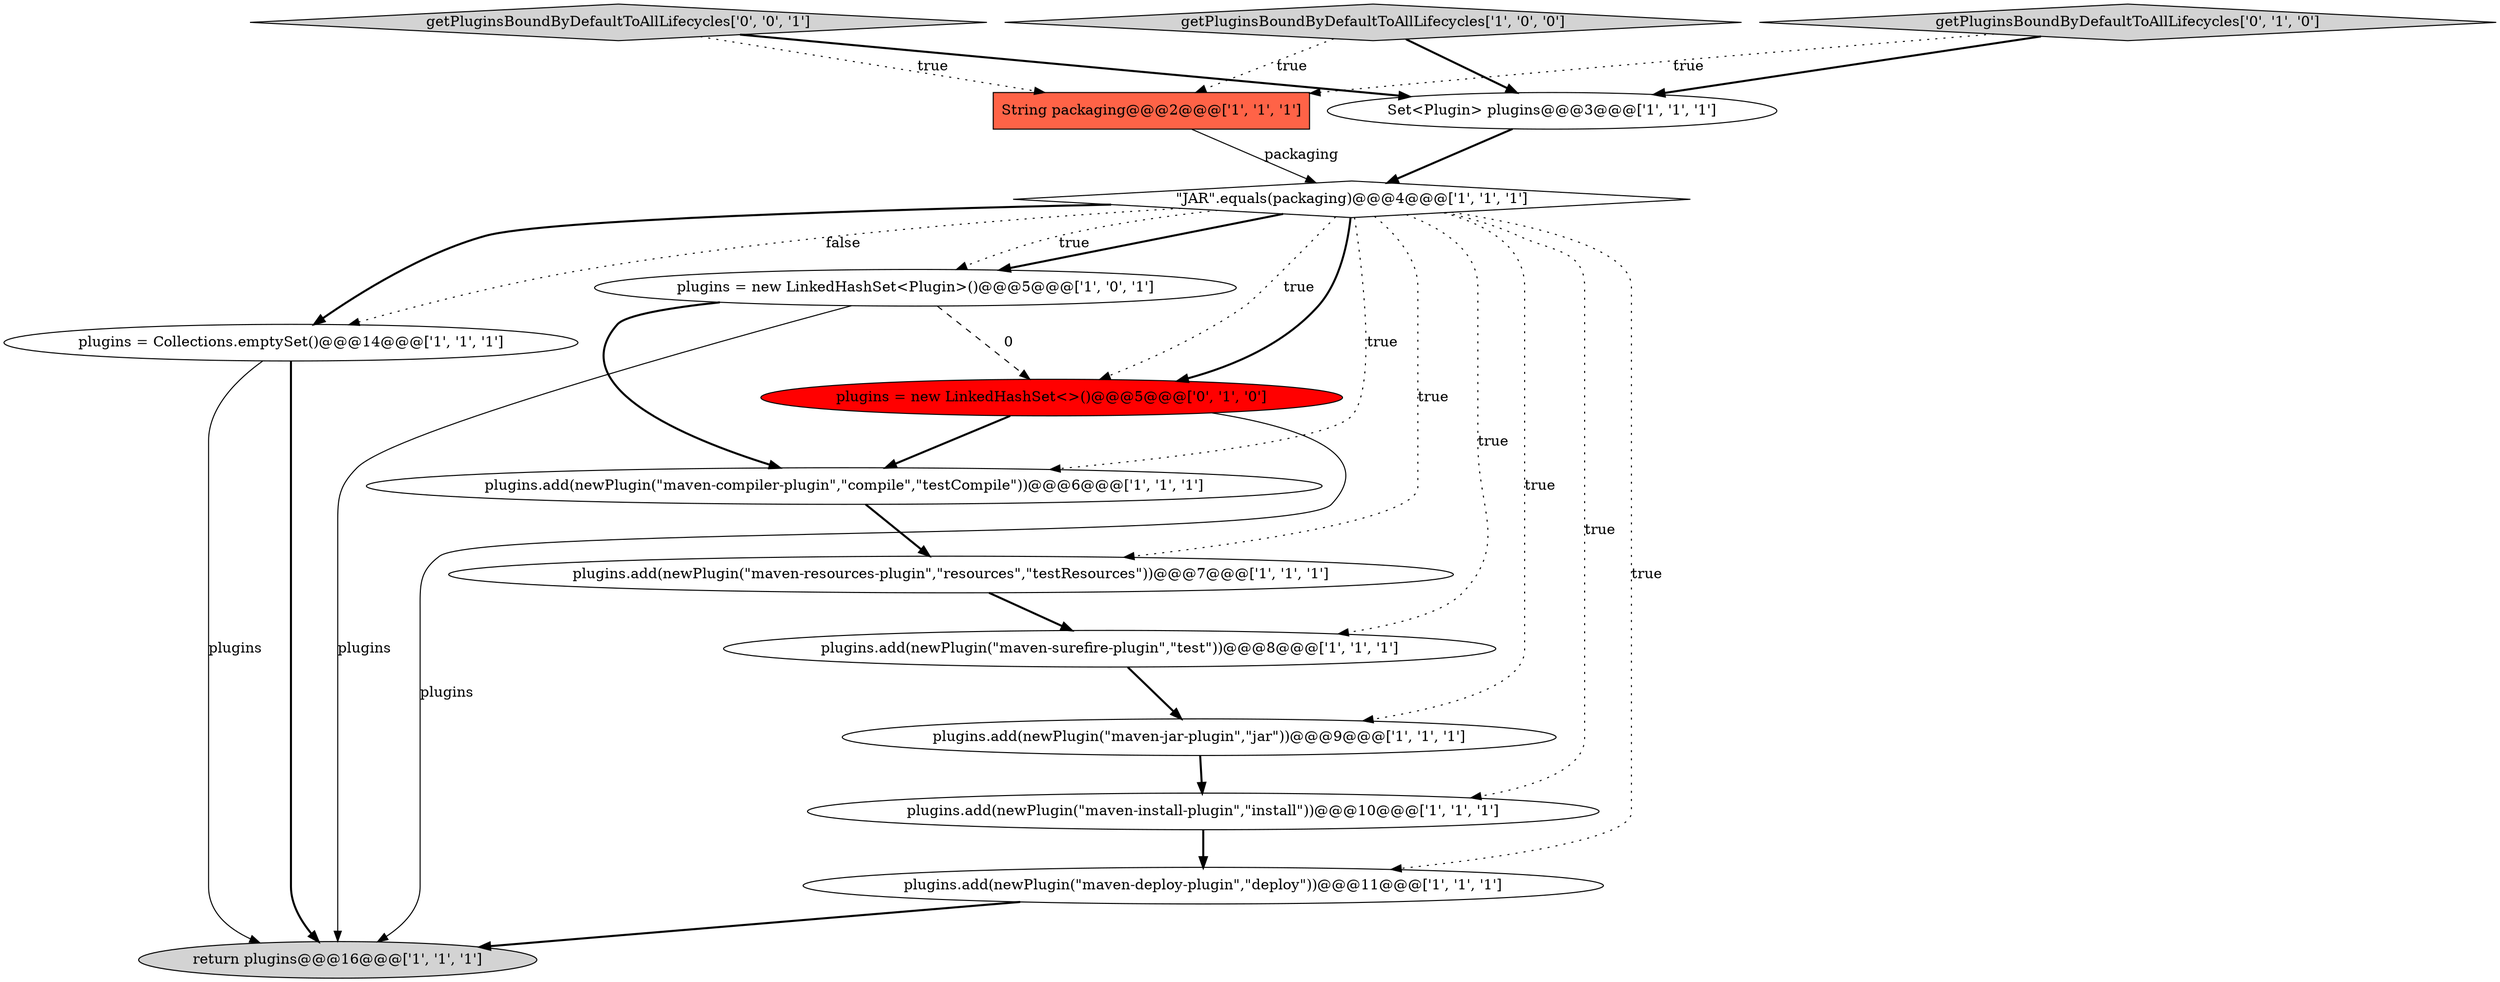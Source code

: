 digraph {
2 [style = filled, label = "plugins = Collections.emptySet()@@@14@@@['1', '1', '1']", fillcolor = white, shape = ellipse image = "AAA0AAABBB1BBB"];
12 [style = filled, label = "plugins.add(newPlugin(\"maven-deploy-plugin\",\"deploy\"))@@@11@@@['1', '1', '1']", fillcolor = white, shape = ellipse image = "AAA0AAABBB1BBB"];
13 [style = filled, label = "plugins = new LinkedHashSet<>()@@@5@@@['0', '1', '0']", fillcolor = red, shape = ellipse image = "AAA1AAABBB2BBB"];
0 [style = filled, label = "plugins = new LinkedHashSet<Plugin>()@@@5@@@['1', '0', '1']", fillcolor = white, shape = ellipse image = "AAA0AAABBB1BBB"];
15 [style = filled, label = "getPluginsBoundByDefaultToAllLifecycles['0', '0', '1']", fillcolor = lightgray, shape = diamond image = "AAA0AAABBB3BBB"];
1 [style = filled, label = "plugins.add(newPlugin(\"maven-surefire-plugin\",\"test\"))@@@8@@@['1', '1', '1']", fillcolor = white, shape = ellipse image = "AAA0AAABBB1BBB"];
4 [style = filled, label = "return plugins@@@16@@@['1', '1', '1']", fillcolor = lightgray, shape = ellipse image = "AAA0AAABBB1BBB"];
6 [style = filled, label = "Set<Plugin> plugins@@@3@@@['1', '1', '1']", fillcolor = white, shape = ellipse image = "AAA0AAABBB1BBB"];
3 [style = filled, label = "plugins.add(newPlugin(\"maven-compiler-plugin\",\"compile\",\"testCompile\"))@@@6@@@['1', '1', '1']", fillcolor = white, shape = ellipse image = "AAA0AAABBB1BBB"];
11 [style = filled, label = "plugins.add(newPlugin(\"maven-jar-plugin\",\"jar\"))@@@9@@@['1', '1', '1']", fillcolor = white, shape = ellipse image = "AAA0AAABBB1BBB"];
7 [style = filled, label = "plugins.add(newPlugin(\"maven-install-plugin\",\"install\"))@@@10@@@['1', '1', '1']", fillcolor = white, shape = ellipse image = "AAA0AAABBB1BBB"];
5 [style = filled, label = "plugins.add(newPlugin(\"maven-resources-plugin\",\"resources\",\"testResources\"))@@@7@@@['1', '1', '1']", fillcolor = white, shape = ellipse image = "AAA0AAABBB1BBB"];
10 [style = filled, label = "getPluginsBoundByDefaultToAllLifecycles['1', '0', '0']", fillcolor = lightgray, shape = diamond image = "AAA0AAABBB1BBB"];
9 [style = filled, label = "\"JAR\".equals(packaging)@@@4@@@['1', '1', '1']", fillcolor = white, shape = diamond image = "AAA0AAABBB1BBB"];
8 [style = filled, label = "String packaging@@@2@@@['1', '1', '1']", fillcolor = tomato, shape = box image = "AAA0AAABBB1BBB"];
14 [style = filled, label = "getPluginsBoundByDefaultToAllLifecycles['0', '1', '0']", fillcolor = lightgray, shape = diamond image = "AAA0AAABBB2BBB"];
0->3 [style = bold, label=""];
10->8 [style = dotted, label="true"];
9->12 [style = dotted, label="true"];
9->0 [style = dotted, label="true"];
9->0 [style = bold, label=""];
9->2 [style = bold, label=""];
7->12 [style = bold, label=""];
9->11 [style = dotted, label="true"];
9->2 [style = dotted, label="false"];
15->6 [style = bold, label=""];
0->4 [style = solid, label="plugins"];
2->4 [style = bold, label=""];
10->6 [style = bold, label=""];
1->11 [style = bold, label=""];
2->4 [style = solid, label="plugins"];
5->1 [style = bold, label=""];
3->5 [style = bold, label=""];
9->5 [style = dotted, label="true"];
15->8 [style = dotted, label="true"];
13->4 [style = solid, label="plugins"];
12->4 [style = bold, label=""];
13->3 [style = bold, label=""];
9->13 [style = dotted, label="true"];
0->13 [style = dashed, label="0"];
9->1 [style = dotted, label="true"];
14->8 [style = dotted, label="true"];
6->9 [style = bold, label=""];
9->7 [style = dotted, label="true"];
14->6 [style = bold, label=""];
9->3 [style = dotted, label="true"];
11->7 [style = bold, label=""];
9->13 [style = bold, label=""];
8->9 [style = solid, label="packaging"];
}
